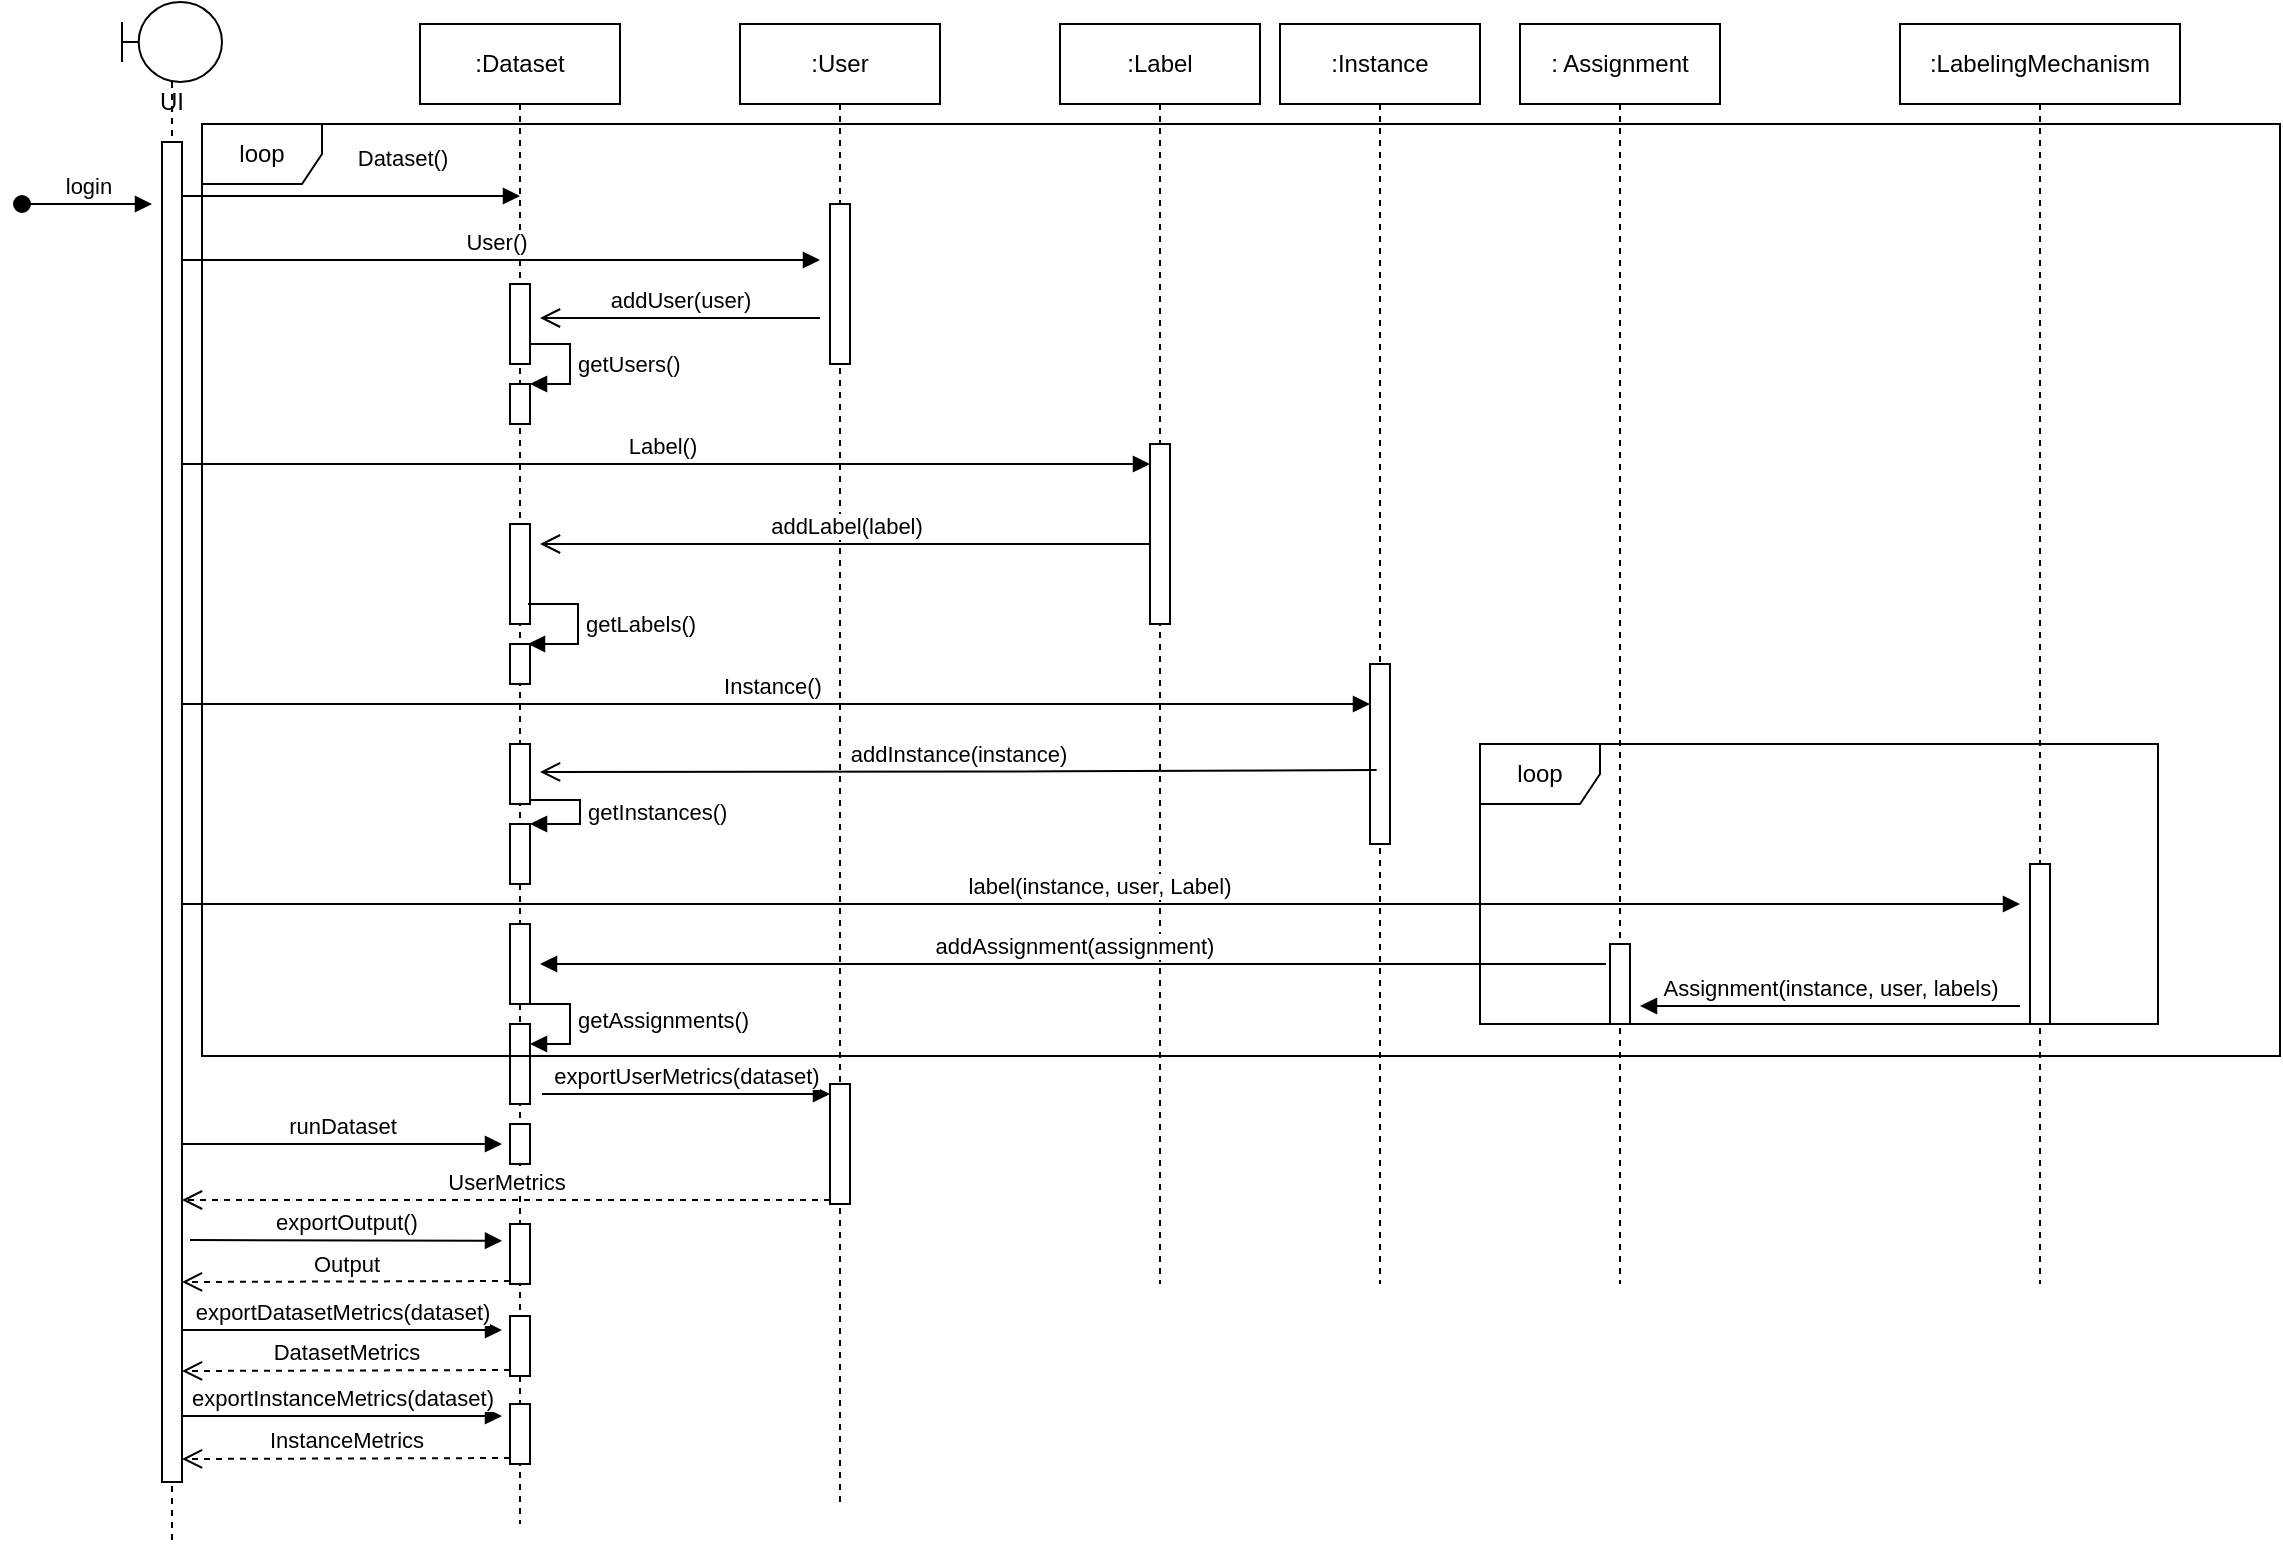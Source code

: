 <mxfile version="14.1.2" type="device" pages="3"><diagram id="MpPMZyIDAAZR5VNnHCEt" name="Page-1"><mxGraphModel dx="1452" dy="785" grid="1" gridSize="10" guides="1" tooltips="1" connect="1" arrows="1" fold="1" page="1" pageScale="1" pageWidth="1169" pageHeight="827" math="0" shadow="0"><root><mxCell id="0"/><mxCell id="1" parent="0"/><mxCell id="6ge9XF8zy6kbRTUmCLxf-1" value=":Dataset" style="shape=umlLifeline;perimeter=lifelinePerimeter;whiteSpace=wrap;html=1;container=1;collapsible=0;recursiveResize=0;outlineConnect=0;" vertex="1" parent="1"><mxGeometry x="229" y="40" width="100" height="750" as="geometry"/></mxCell><mxCell id="6ge9XF8zy6kbRTUmCLxf-2" value="" style="html=1;points=[];perimeter=orthogonalPerimeter;" vertex="1" parent="6ge9XF8zy6kbRTUmCLxf-1"><mxGeometry x="45" y="130" width="10" height="40" as="geometry"/></mxCell><mxCell id="6ge9XF8zy6kbRTUmCLxf-3" value="" style="html=1;points=[];perimeter=orthogonalPerimeter;" vertex="1" parent="6ge9XF8zy6kbRTUmCLxf-1"><mxGeometry x="45" y="250" width="10" height="50" as="geometry"/></mxCell><mxCell id="6ge9XF8zy6kbRTUmCLxf-4" value="" style="html=1;points=[];perimeter=orthogonalPerimeter;" vertex="1" parent="6ge9XF8zy6kbRTUmCLxf-1"><mxGeometry x="45" y="180" width="10" height="20" as="geometry"/></mxCell><mxCell id="6ge9XF8zy6kbRTUmCLxf-5" value="getUsers()" style="edgeStyle=orthogonalEdgeStyle;html=1;align=left;spacingLeft=2;endArrow=block;rounded=0;entryX=1;entryY=0;" edge="1" parent="6ge9XF8zy6kbRTUmCLxf-1" target="6ge9XF8zy6kbRTUmCLxf-4"><mxGeometry relative="1" as="geometry"><mxPoint x="55" y="160" as="sourcePoint"/><Array as="points"><mxPoint x="75" y="160"/></Array></mxGeometry></mxCell><mxCell id="6ge9XF8zy6kbRTUmCLxf-6" value="" style="html=1;points=[];perimeter=orthogonalPerimeter;" vertex="1" parent="6ge9XF8zy6kbRTUmCLxf-1"><mxGeometry x="45" y="310" width="10" height="20" as="geometry"/></mxCell><mxCell id="6ge9XF8zy6kbRTUmCLxf-7" value="" style="html=1;points=[];perimeter=orthogonalPerimeter;" vertex="1" parent="6ge9XF8zy6kbRTUmCLxf-1"><mxGeometry x="45" y="360" width="10" height="30" as="geometry"/></mxCell><mxCell id="6ge9XF8zy6kbRTUmCLxf-8" value="" style="html=1;points=[];perimeter=orthogonalPerimeter;" vertex="1" parent="6ge9XF8zy6kbRTUmCLxf-1"><mxGeometry x="45" y="400" width="10" height="30" as="geometry"/></mxCell><mxCell id="6ge9XF8zy6kbRTUmCLxf-9" value="getInstances()" style="edgeStyle=orthogonalEdgeStyle;html=1;align=left;spacingLeft=2;endArrow=block;rounded=0;entryX=1;entryY=0;" edge="1" parent="6ge9XF8zy6kbRTUmCLxf-1" target="6ge9XF8zy6kbRTUmCLxf-8"><mxGeometry relative="1" as="geometry"><mxPoint x="55" y="388" as="sourcePoint"/><Array as="points"><mxPoint x="80" y="388"/><mxPoint x="80" y="400"/></Array></mxGeometry></mxCell><mxCell id="6ge9XF8zy6kbRTUmCLxf-10" value="" style="html=1;points=[];perimeter=orthogonalPerimeter;" vertex="1" parent="6ge9XF8zy6kbRTUmCLxf-1"><mxGeometry x="45" y="450" width="10" height="40" as="geometry"/></mxCell><mxCell id="6ge9XF8zy6kbRTUmCLxf-11" value="" style="html=1;points=[];perimeter=orthogonalPerimeter;" vertex="1" parent="6ge9XF8zy6kbRTUmCLxf-1"><mxGeometry x="45" y="500" width="10" height="40" as="geometry"/></mxCell><mxCell id="6ge9XF8zy6kbRTUmCLxf-12" value="getAssignments()" style="edgeStyle=orthogonalEdgeStyle;html=1;align=left;spacingLeft=2;endArrow=block;rounded=0;entryX=1;entryY=0;" edge="1" parent="6ge9XF8zy6kbRTUmCLxf-1"><mxGeometry relative="1" as="geometry"><mxPoint x="50" y="490" as="sourcePoint"/><Array as="points"><mxPoint x="75" y="490"/></Array><mxPoint x="55" y="510" as="targetPoint"/></mxGeometry></mxCell><mxCell id="6ge9XF8zy6kbRTUmCLxf-50" value="" style="html=1;points=[];perimeter=orthogonalPerimeter;" vertex="1" parent="6ge9XF8zy6kbRTUmCLxf-1"><mxGeometry x="45" y="550" width="10" height="20" as="geometry"/></mxCell><mxCell id="6ge9XF8zy6kbRTUmCLxf-52" value="" style="html=1;points=[];perimeter=orthogonalPerimeter;" vertex="1" parent="6ge9XF8zy6kbRTUmCLxf-1"><mxGeometry x="45" y="600" width="10" height="30" as="geometry"/></mxCell><mxCell id="6ge9XF8zy6kbRTUmCLxf-56" value="" style="html=1;points=[];perimeter=orthogonalPerimeter;" vertex="1" parent="6ge9XF8zy6kbRTUmCLxf-1"><mxGeometry x="45" y="646" width="10" height="30" as="geometry"/></mxCell><mxCell id="6ge9XF8zy6kbRTUmCLxf-57" value="" style="html=1;points=[];perimeter=orthogonalPerimeter;" vertex="1" parent="6ge9XF8zy6kbRTUmCLxf-1"><mxGeometry x="45" y="690" width="10" height="30" as="geometry"/></mxCell><mxCell id="6ge9XF8zy6kbRTUmCLxf-13" value=":User" style="shape=umlLifeline;perimeter=lifelinePerimeter;whiteSpace=wrap;html=1;container=1;collapsible=0;recursiveResize=0;outlineConnect=0;" vertex="1" parent="1"><mxGeometry x="389" y="40" width="100" height="740" as="geometry"/></mxCell><mxCell id="6ge9XF8zy6kbRTUmCLxf-14" value="" style="html=1;points=[];perimeter=orthogonalPerimeter;" vertex="1" parent="6ge9XF8zy6kbRTUmCLxf-13"><mxGeometry x="45" y="90" width="10" height="80" as="geometry"/></mxCell><mxCell id="6ge9XF8zy6kbRTUmCLxf-63" value="" style="html=1;points=[];perimeter=orthogonalPerimeter;" vertex="1" parent="6ge9XF8zy6kbRTUmCLxf-13"><mxGeometry x="45" y="530" width="10" height="60" as="geometry"/></mxCell><mxCell id="6ge9XF8zy6kbRTUmCLxf-15" value=":Label" style="shape=umlLifeline;perimeter=lifelinePerimeter;whiteSpace=wrap;html=1;container=1;collapsible=0;recursiveResize=0;outlineConnect=0;" vertex="1" parent="1"><mxGeometry x="549" y="40" width="100" height="630" as="geometry"/></mxCell><mxCell id="6ge9XF8zy6kbRTUmCLxf-16" value="" style="html=1;points=[];perimeter=orthogonalPerimeter;" vertex="1" parent="6ge9XF8zy6kbRTUmCLxf-15"><mxGeometry x="45" y="210" width="10" height="90" as="geometry"/></mxCell><mxCell id="6ge9XF8zy6kbRTUmCLxf-17" value=":Instance" style="shape=umlLifeline;perimeter=lifelinePerimeter;whiteSpace=wrap;html=1;container=1;collapsible=0;recursiveResize=0;outlineConnect=0;" vertex="1" parent="1"><mxGeometry x="659" y="40" width="100" height="630" as="geometry"/></mxCell><mxCell id="6ge9XF8zy6kbRTUmCLxf-18" value="Instance()" style="html=1;verticalAlign=bottom;endArrow=block;entryX=0;entryY=0;" edge="1" parent="6ge9XF8zy6kbRTUmCLxf-17" source="6ge9XF8zy6kbRTUmCLxf-46"><mxGeometry relative="1" as="geometry"><mxPoint x="-470" y="340" as="sourcePoint"/><mxPoint x="45" y="340" as="targetPoint"/></mxGeometry></mxCell><mxCell id="6ge9XF8zy6kbRTUmCLxf-19" value="" style="html=1;points=[];perimeter=orthogonalPerimeter;" vertex="1" parent="6ge9XF8zy6kbRTUmCLxf-17"><mxGeometry x="45" y="320" width="10" height="90" as="geometry"/></mxCell><mxCell id="6ge9XF8zy6kbRTUmCLxf-20" value=": Assignment" style="shape=umlLifeline;perimeter=lifelinePerimeter;whiteSpace=wrap;html=1;container=1;collapsible=0;recursiveResize=0;outlineConnect=0;" vertex="1" parent="1"><mxGeometry x="779" y="40" width="100" height="630" as="geometry"/></mxCell><mxCell id="6ge9XF8zy6kbRTUmCLxf-21" value="" style="html=1;points=[];perimeter=orthogonalPerimeter;" vertex="1" parent="6ge9XF8zy6kbRTUmCLxf-20"><mxGeometry x="45" y="460" width="10" height="40" as="geometry"/></mxCell><mxCell id="6ge9XF8zy6kbRTUmCLxf-22" value=":LabelingMechanism" style="shape=umlLifeline;perimeter=lifelinePerimeter;whiteSpace=wrap;html=1;container=1;collapsible=0;recursiveResize=0;outlineConnect=0;" vertex="1" parent="1"><mxGeometry x="969" y="40" width="140" height="630" as="geometry"/></mxCell><mxCell id="6ge9XF8zy6kbRTUmCLxf-23" value="" style="html=1;points=[];perimeter=orthogonalPerimeter;" vertex="1" parent="6ge9XF8zy6kbRTUmCLxf-22"><mxGeometry x="65" y="420" width="10" height="80" as="geometry"/></mxCell><mxCell id="6ge9XF8zy6kbRTUmCLxf-24" value="Dataset()" style="html=1;verticalAlign=bottom;endArrow=block;" edge="1" parent="1"><mxGeometry x="0.324" y="10" width="80" relative="1" as="geometry"><mxPoint x="104.5" y="126" as="sourcePoint"/><mxPoint x="279" y="126" as="targetPoint"/><mxPoint as="offset"/></mxGeometry></mxCell><mxCell id="6ge9XF8zy6kbRTUmCLxf-25" value="addUser(user)" style="html=1;verticalAlign=bottom;endArrow=open;endSize=8;exitX=0;exitY=0.95;" edge="1" parent="1"><mxGeometry relative="1" as="geometry"><mxPoint x="289" y="187" as="targetPoint"/><mxPoint x="429" y="187" as="sourcePoint"/></mxGeometry></mxCell><mxCell id="6ge9XF8zy6kbRTUmCLxf-26" value="Label()" style="html=1;verticalAlign=bottom;endArrow=block;entryX=0;entryY=0;" edge="1" parent="1" source="6ge9XF8zy6kbRTUmCLxf-46"><mxGeometry relative="1" as="geometry"><mxPoint x="189" y="260" as="sourcePoint"/><mxPoint x="594" y="260" as="targetPoint"/></mxGeometry></mxCell><mxCell id="6ge9XF8zy6kbRTUmCLxf-27" value="addLabel(label)" style="html=1;verticalAlign=bottom;endArrow=open;endSize=8;exitX=0;exitY=0.95;" edge="1" parent="1"><mxGeometry relative="1" as="geometry"><mxPoint x="289" y="300" as="targetPoint"/><mxPoint x="594" y="300" as="sourcePoint"/></mxGeometry></mxCell><mxCell id="6ge9XF8zy6kbRTUmCLxf-28" value="User()" style="html=1;verticalAlign=bottom;endArrow=block;entryX=0;entryY=0;" edge="1" parent="1" source="6ge9XF8zy6kbRTUmCLxf-46"><mxGeometry relative="1" as="geometry"><mxPoint x="189" y="158" as="sourcePoint"/><mxPoint x="429" y="158" as="targetPoint"/></mxGeometry></mxCell><mxCell id="6ge9XF8zy6kbRTUmCLxf-29" value="addInstance(instance)" style="html=1;verticalAlign=bottom;endArrow=open;endSize=8;exitX=-0.167;exitY=0.87;exitDx=0;exitDy=0;exitPerimeter=0;" edge="1" parent="1"><mxGeometry relative="1" as="geometry"><mxPoint x="289" y="414" as="targetPoint"/><mxPoint x="707.33" y="413.0" as="sourcePoint"/><Array as="points"><mxPoint x="539" y="413.7"/></Array></mxGeometry></mxCell><mxCell id="6ge9XF8zy6kbRTUmCLxf-30" value="addAssignment(assignment)" style="html=1;verticalAlign=bottom;endArrow=block;" edge="1" parent="1"><mxGeometry width="80" relative="1" as="geometry"><mxPoint x="822" y="510" as="sourcePoint"/><mxPoint x="289" y="510" as="targetPoint"/><Array as="points"><mxPoint x="692" y="510"/></Array></mxGeometry></mxCell><mxCell id="6ge9XF8zy6kbRTUmCLxf-31" value="&amp;nbsp;label(instance, user, Label)" style="html=1;verticalAlign=bottom;endArrow=block;" edge="1" parent="1" source="6ge9XF8zy6kbRTUmCLxf-46"><mxGeometry width="80" relative="1" as="geometry"><mxPoint x="189" y="480" as="sourcePoint"/><mxPoint x="1029" y="480" as="targetPoint"/></mxGeometry></mxCell><mxCell id="6ge9XF8zy6kbRTUmCLxf-32" value="Assignment(instance, user, labels)" style="html=1;verticalAlign=bottom;endArrow=block;" edge="1" parent="1"><mxGeometry width="80" relative="1" as="geometry"><mxPoint x="1029" y="531" as="sourcePoint"/><mxPoint x="839" y="531" as="targetPoint"/></mxGeometry></mxCell><mxCell id="6ge9XF8zy6kbRTUmCLxf-34" value="loop" style="shape=umlFrame;whiteSpace=wrap;html=1;" vertex="1" parent="1"><mxGeometry x="759" y="400" width="339" height="140" as="geometry"/></mxCell><mxCell id="6ge9XF8zy6kbRTUmCLxf-35" value="loop" style="shape=umlFrame;whiteSpace=wrap;html=1;" vertex="1" parent="1"><mxGeometry x="120" y="90" width="1039" height="466" as="geometry"/></mxCell><mxCell id="6ge9XF8zy6kbRTUmCLxf-36" value="getLabels()" style="edgeStyle=orthogonalEdgeStyle;html=1;align=left;spacingLeft=2;endArrow=block;rounded=0;" edge="1" parent="1"><mxGeometry relative="1" as="geometry"><mxPoint x="283" y="330" as="sourcePoint"/><Array as="points"><mxPoint x="308" y="330"/></Array><mxPoint x="283" y="350" as="targetPoint"/></mxGeometry></mxCell><mxCell id="6ge9XF8zy6kbRTUmCLxf-46" value="UI" style="shape=umlLifeline;participant=umlBoundary;perimeter=lifelinePerimeter;whiteSpace=wrap;html=1;container=1;collapsible=0;recursiveResize=0;verticalAlign=top;spacingTop=36;outlineConnect=0;" vertex="1" parent="1"><mxGeometry x="80" y="29" width="50" height="770" as="geometry"/></mxCell><mxCell id="6ge9XF8zy6kbRTUmCLxf-47" value="" style="html=1;points=[];perimeter=orthogonalPerimeter;" vertex="1" parent="6ge9XF8zy6kbRTUmCLxf-46"><mxGeometry x="20" y="70" width="10" height="670" as="geometry"/></mxCell><mxCell id="6ge9XF8zy6kbRTUmCLxf-48" value="login" style="html=1;verticalAlign=bottom;startArrow=oval;startFill=1;endArrow=block;startSize=8;" edge="1" parent="1"><mxGeometry width="60" relative="1" as="geometry"><mxPoint x="30" y="130" as="sourcePoint"/><mxPoint x="95" y="130" as="targetPoint"/></mxGeometry></mxCell><mxCell id="6ge9XF8zy6kbRTUmCLxf-51" value="runDataset" style="html=1;verticalAlign=bottom;endArrow=block;" edge="1" parent="1"><mxGeometry width="80" relative="1" as="geometry"><mxPoint x="110" y="600" as="sourcePoint"/><mxPoint x="270" y="600" as="targetPoint"/></mxGeometry></mxCell><mxCell id="6ge9XF8zy6kbRTUmCLxf-53" value="exportOutput()" style="html=1;verticalAlign=bottom;endArrow=block;entryX=-0.4;entryY=0.013;entryDx=0;entryDy=0;entryPerimeter=0;" edge="1" parent="1"><mxGeometry relative="1" as="geometry"><mxPoint x="114" y="648" as="sourcePoint"/><mxPoint x="270" y="648.39" as="targetPoint"/></mxGeometry></mxCell><mxCell id="6ge9XF8zy6kbRTUmCLxf-54" value="Output" style="html=1;verticalAlign=bottom;endArrow=open;dashed=1;endSize=8;exitX=0;exitY=0.95;" edge="1" source="6ge9XF8zy6kbRTUmCLxf-52" parent="1"><mxGeometry relative="1" as="geometry"><mxPoint x="110" y="669" as="targetPoint"/></mxGeometry></mxCell><mxCell id="6ge9XF8zy6kbRTUmCLxf-58" value="exportInstanceMetrics(dataset)" style="html=1;verticalAlign=bottom;endArrow=block;" edge="1" parent="1"><mxGeometry relative="1" as="geometry"><mxPoint x="110" y="736" as="sourcePoint"/><mxPoint x="270" y="736" as="targetPoint"/></mxGeometry></mxCell><mxCell id="6ge9XF8zy6kbRTUmCLxf-59" value="exportDatasetMetrics(dataset)" style="html=1;verticalAlign=bottom;endArrow=block;" edge="1" parent="1"><mxGeometry relative="1" as="geometry"><mxPoint x="110" y="693" as="sourcePoint"/><mxPoint x="270" y="693" as="targetPoint"/></mxGeometry></mxCell><mxCell id="6ge9XF8zy6kbRTUmCLxf-61" value="DatasetMetrics" style="html=1;verticalAlign=bottom;endArrow=open;dashed=1;endSize=8;exitX=0;exitY=0.95;" edge="1" parent="1"><mxGeometry relative="1" as="geometry"><mxPoint x="110" y="713.5" as="targetPoint"/><mxPoint x="274" y="713" as="sourcePoint"/></mxGeometry></mxCell><mxCell id="6ge9XF8zy6kbRTUmCLxf-62" value="InstanceMetrics" style="html=1;verticalAlign=bottom;endArrow=open;dashed=1;endSize=8;exitX=0;exitY=0.95;" edge="1" parent="1"><mxGeometry relative="1" as="geometry"><mxPoint x="110" y="757.5" as="targetPoint"/><mxPoint x="274" y="757" as="sourcePoint"/></mxGeometry></mxCell><mxCell id="6ge9XF8zy6kbRTUmCLxf-64" value="exportUserMetrics(dataset)" style="html=1;verticalAlign=bottom;endArrow=block;entryX=0;entryY=0;" edge="1" parent="1"><mxGeometry relative="1" as="geometry"><mxPoint x="290" y="575" as="sourcePoint"/><mxPoint x="434" y="575" as="targetPoint"/></mxGeometry></mxCell><mxCell id="6ge9XF8zy6kbRTUmCLxf-65" value="UserMetrics" style="html=1;verticalAlign=bottom;endArrow=open;dashed=1;endSize=8;exitX=0;exitY=0.95;" edge="1" parent="1"><mxGeometry relative="1" as="geometry"><mxPoint x="110" y="628" as="targetPoint"/><mxPoint x="434" y="628" as="sourcePoint"/></mxGeometry></mxCell></root></mxGraphModel></diagram><diagram name="Domain_model" id="LlEbqp3XgQJFIZqR0PFA"><mxGraphModel dx="1422" dy="862" grid="1" gridSize="10" guides="1" tooltips="1" connect="1" arrows="1" fold="1" page="1" pageScale="1" pageWidth="850" pageHeight="1100" math="0" shadow="0"><root><mxCell id="ldyDw0QrChfP5AeJFgiy-0"/><mxCell id="ldyDw0QrChfP5AeJFgiy-1" parent="ldyDw0QrChfP5AeJFgiy-0"/><mxCell id="KWa6QwJ_CQJyED0c37fV-12" value="DOMAIN MODEL" style="text;html=1;strokeColor=none;fillColor=none;align=center;verticalAlign=middle;whiteSpace=wrap;rounded=0;fontSize=39;" parent="ldyDw0QrChfP5AeJFgiy-1" vertex="1"><mxGeometry x="243" y="70" width="365" height="60" as="geometry"/></mxCell><mxCell id="IYoVyItvECu_dC7vG1Fn-0" value="&lt;p style=&quot;margin: 0px ; margin-top: 4px ; text-align: center&quot;&gt;&lt;b&gt;Dataset&lt;/b&gt;&lt;/p&gt;&lt;hr size=&quot;1&quot;&gt;&lt;p style=&quot;margin: 0px ; margin-left: 4px&quot;&gt;id&lt;/p&gt;&lt;p style=&quot;margin: 0px ; margin-left: 4px&quot;&gt;name&lt;br&gt;..&lt;/p&gt;&lt;p style=&quot;margin: 0px ; margin-left: 4px&quot;&gt;&lt;br&gt;&lt;/p&gt;" style="verticalAlign=top;align=left;overflow=fill;fontSize=12;fontFamily=Helvetica;html=1;" vertex="1" parent="ldyDw0QrChfP5AeJFgiy-1"><mxGeometry x="622" y="302.5" width="150" height="77.5" as="geometry"/></mxCell><mxCell id="IYoVyItvECu_dC7vG1Fn-1" value="&lt;p style=&quot;margin: 0px ; margin-top: 4px ; text-align: center&quot;&gt;&lt;b&gt;ClassLabel&lt;/b&gt;&lt;/p&gt;&lt;hr size=&quot;1&quot;&gt;&lt;p style=&quot;margin: 0px ; margin-left: 4px&quot;&gt;id&lt;/p&gt;&lt;p style=&quot;margin: 0px ; margin-left: 4px&quot;&gt;..&lt;/p&gt;&lt;p style=&quot;margin: 0px ; margin-left: 4px&quot;&gt;&lt;br&gt;&lt;/p&gt;" style="verticalAlign=top;align=left;overflow=fill;fontSize=12;fontFamily=Helvetica;html=1;" vertex="1" parent="ldyDw0QrChfP5AeJFgiy-1"><mxGeometry x="332" y="320" width="150" height="60" as="geometry"/></mxCell><mxCell id="IYoVyItvECu_dC7vG1Fn-2" value="&lt;p style=&quot;margin: 0px ; margin-top: 4px ; text-align: center&quot;&gt;&lt;b&gt;Instance&lt;/b&gt;&lt;/p&gt;&lt;hr size=&quot;1&quot;&gt;&lt;p style=&quot;margin: 0px ; margin-left: 4px&quot;&gt;id&lt;br&gt;&lt;/p&gt;&lt;p style=&quot;margin: 0px ; margin-left: 4px&quot;&gt;..&lt;/p&gt;" style="verticalAlign=top;align=left;overflow=fill;fontSize=12;fontFamily=Helvetica;html=1;" vertex="1" parent="ldyDw0QrChfP5AeJFgiy-1"><mxGeometry x="332" y="410" width="150" height="60" as="geometry"/></mxCell><mxCell id="IYoVyItvECu_dC7vG1Fn-3" value="&lt;p style=&quot;margin: 0px ; margin-top: 4px ; text-align: center&quot;&gt;&lt;b&gt;Assignment&lt;/b&gt;&lt;/p&gt;&lt;hr size=&quot;1&quot;&gt;&lt;p style=&quot;margin: 0px ; margin-left: 4px&quot;&gt;instanceId&lt;/p&gt;&lt;p style=&quot;margin: 0px ; margin-left: 4px&quot;&gt;classLabelIds&lt;/p&gt;&lt;p style=&quot;margin: 0px ; margin-left: 4px&quot;&gt;userId&lt;/p&gt;&lt;p style=&quot;margin: 0px ; margin-left: 4px&quot;&gt;..&lt;/p&gt;" style="verticalAlign=top;align=left;overflow=fill;fontSize=12;fontFamily=Helvetica;html=1;" vertex="1" parent="ldyDw0QrChfP5AeJFgiy-1"><mxGeometry x="78" y="320" width="150" height="90" as="geometry"/></mxCell><mxCell id="IYoVyItvECu_dC7vG1Fn-4" value="&lt;p style=&quot;margin: 0px ; margin-top: 4px ; text-align: center&quot;&gt;&lt;b&gt;User&lt;/b&gt;&lt;/p&gt;&lt;hr size=&quot;1&quot;&gt;&lt;p style=&quot;margin: 0px ; margin-left: 4px&quot;&gt;id&lt;/p&gt;&lt;p style=&quot;margin: 0px ; margin-left: 4px&quot;&gt;name&lt;/p&gt;&lt;p style=&quot;margin: 0px ; margin-left: 4px&quot;&gt;..&lt;/p&gt;&lt;p style=&quot;margin: 0px ; margin-left: 4px&quot;&gt;&lt;br&gt;&lt;/p&gt;" style="verticalAlign=top;align=left;overflow=fill;fontSize=12;fontFamily=Helvetica;html=1;" vertex="1" parent="ldyDw0QrChfP5AeJFgiy-1"><mxGeometry x="332" y="190" width="150" height="80" as="geometry"/></mxCell><mxCell id="IYoVyItvECu_dC7vG1Fn-5" value="has" style="endArrow=none;html=1;fontSize=16;exitX=1;exitY=0.5;exitDx=0;exitDy=0;entryX=0;entryY=0.75;entryDx=0;entryDy=0;" edge="1" parent="ldyDw0QrChfP5AeJFgiy-1" source="IYoVyItvECu_dC7vG1Fn-3" target="IYoVyItvECu_dC7vG1Fn-1"><mxGeometry width="50" height="50" relative="1" as="geometry"><mxPoint x="432" y="490" as="sourcePoint"/><mxPoint x="482" y="440" as="targetPoint"/></mxGeometry></mxCell><mxCell id="IYoVyItvECu_dC7vG1Fn-6" value="labels" style="endArrow=none;html=1;fontSize=14;exitX=0;exitY=0.5;exitDx=0;exitDy=0;entryX=0.5;entryY=0;entryDx=0;entryDy=0;" edge="1" parent="ldyDw0QrChfP5AeJFgiy-1" source="IYoVyItvECu_dC7vG1Fn-4" target="IYoVyItvECu_dC7vG1Fn-3"><mxGeometry width="50" height="50" relative="1" as="geometry"><mxPoint x="432" y="490" as="sourcePoint"/><mxPoint x="132" y="243" as="targetPoint"/><Array as="points"><mxPoint x="153" y="230"/></Array></mxGeometry></mxCell><mxCell id="IYoVyItvECu_dC7vG1Fn-7" value="has" style="endArrow=none;html=1;fontSize=16;entryX=0.5;entryY=1;entryDx=0;entryDy=0;exitX=0;exitY=0.5;exitDx=0;exitDy=0;" edge="1" parent="ldyDw0QrChfP5AeJFgiy-1" source="IYoVyItvECu_dC7vG1Fn-2" target="IYoVyItvECu_dC7vG1Fn-3"><mxGeometry width="50" height="50" relative="1" as="geometry"><mxPoint x="322" y="440" as="sourcePoint"/><mxPoint x="482" y="440" as="targetPoint"/><Array as="points"><mxPoint x="153" y="440"/></Array></mxGeometry></mxCell><mxCell id="IYoVyItvECu_dC7vG1Fn-8" value="contains" style="endArrow=none;html=1;fontSize=14;entryX=0.007;entryY=0.613;entryDx=0;entryDy=0;exitX=1;exitY=0.5;exitDx=0;exitDy=0;entryPerimeter=0;" edge="1" parent="ldyDw0QrChfP5AeJFgiy-1" source="IYoVyItvECu_dC7vG1Fn-1" target="IYoVyItvECu_dC7vG1Fn-0"><mxGeometry width="50" height="50" relative="1" as="geometry"><mxPoint x="432" y="490" as="sourcePoint"/><mxPoint x="482" y="440" as="targetPoint"/></mxGeometry></mxCell><mxCell id="IYoVyItvECu_dC7vG1Fn-9" value="contains" style="endArrow=none;html=1;fontSize=14;entryX=1;entryY=0.25;entryDx=0;entryDy=0;exitX=0.5;exitY=0;exitDx=0;exitDy=0;" edge="1" parent="ldyDw0QrChfP5AeJFgiy-1" source="IYoVyItvECu_dC7vG1Fn-0" target="IYoVyItvECu_dC7vG1Fn-4"><mxGeometry width="50" height="50" relative="1" as="geometry"><mxPoint x="822" y="240" as="sourcePoint"/><mxPoint x="482" y="440" as="targetPoint"/><Array as="points"><mxPoint x="697" y="210"/></Array></mxGeometry></mxCell><mxCell id="IYoVyItvECu_dC7vG1Fn-10" value="contains" style="endArrow=none;html=1;fontSize=14;exitX=1;exitY=0.75;exitDx=0;exitDy=0;entryX=0.5;entryY=1;entryDx=0;entryDy=0;" edge="1" parent="ldyDw0QrChfP5AeJFgiy-1" source="IYoVyItvECu_dC7vG1Fn-2" target="IYoVyItvECu_dC7vG1Fn-0"><mxGeometry width="50" height="50" relative="1" as="geometry"><mxPoint x="432" y="490" as="sourcePoint"/><mxPoint x="802" y="773" as="targetPoint"/><Array as="points"><mxPoint x="697" y="455"/></Array></mxGeometry></mxCell><mxCell id="IYoVyItvECu_dC7vG1Fn-11" value="1" style="text;html=1;strokeColor=none;fillColor=none;align=center;verticalAlign=middle;whiteSpace=wrap;rounded=0;fontSize=14;" vertex="1" parent="ldyDw0QrChfP5AeJFgiy-1"><mxGeometry x="303" y="420" width="40" height="20" as="geometry"/></mxCell><mxCell id="IYoVyItvECu_dC7vG1Fn-12" value="*" style="text;html=1;strokeColor=none;fillColor=none;align=center;verticalAlign=middle;whiteSpace=wrap;rounded=0;fontSize=14;" vertex="1" parent="ldyDw0QrChfP5AeJFgiy-1"><mxGeometry x="142" y="410" width="40" height="20" as="geometry"/></mxCell><mxCell id="IYoVyItvECu_dC7vG1Fn-13" value="1" style="text;html=1;strokeColor=none;fillColor=none;align=center;verticalAlign=middle;whiteSpace=wrap;rounded=0;fontSize=14;" vertex="1" parent="ldyDw0QrChfP5AeJFgiy-1"><mxGeometry x="300" y="230" width="40" height="20" as="geometry"/></mxCell><mxCell id="IYoVyItvECu_dC7vG1Fn-14" value="*" style="text;html=1;strokeColor=none;fillColor=none;align=center;verticalAlign=middle;whiteSpace=wrap;rounded=0;fontSize=14;" vertex="1" parent="ldyDw0QrChfP5AeJFgiy-1"><mxGeometry x="142" y="300" width="40" height="20" as="geometry"/></mxCell><mxCell id="IYoVyItvECu_dC7vG1Fn-15" value="*" style="text;html=1;strokeColor=none;fillColor=none;align=center;verticalAlign=middle;whiteSpace=wrap;rounded=0;fontSize=14;" vertex="1" parent="ldyDw0QrChfP5AeJFgiy-1"><mxGeometry x="220" y="348.25" width="40" height="20" as="geometry"/></mxCell><mxCell id="IYoVyItvECu_dC7vG1Fn-16" value="*" style="text;html=1;strokeColor=none;fillColor=none;align=center;verticalAlign=middle;whiteSpace=wrap;rounded=0;fontSize=14;" vertex="1" parent="ldyDw0QrChfP5AeJFgiy-1"><mxGeometry x="303" y="347.25" width="40" height="20" as="geometry"/></mxCell><mxCell id="IYoVyItvECu_dC7vG1Fn-17" value="*" style="text;html=1;strokeColor=none;fillColor=none;align=center;verticalAlign=middle;whiteSpace=wrap;rounded=0;fontSize=14;" vertex="1" parent="ldyDw0QrChfP5AeJFgiy-1"><mxGeometry x="472" y="331.25" width="40" height="20" as="geometry"/></mxCell><mxCell id="IYoVyItvECu_dC7vG1Fn-18" value="1" style="text;html=1;strokeColor=none;fillColor=none;align=center;verticalAlign=middle;whiteSpace=wrap;rounded=0;fontSize=14;" vertex="1" parent="ldyDw0QrChfP5AeJFgiy-1"><mxGeometry x="590" y="327.25" width="40" height="20" as="geometry"/></mxCell><mxCell id="IYoVyItvECu_dC7vG1Fn-19" value="1" style="text;html=1;strokeColor=none;fillColor=none;align=center;verticalAlign=middle;whiteSpace=wrap;rounded=0;fontSize=14;" vertex="1" parent="ldyDw0QrChfP5AeJFgiy-1"><mxGeometry x="662" y="382" width="40" height="20" as="geometry"/></mxCell><mxCell id="IYoVyItvECu_dC7vG1Fn-20" value="*" style="text;html=1;strokeColor=none;fillColor=none;align=center;verticalAlign=middle;whiteSpace=wrap;rounded=0;fontSize=14;" vertex="1" parent="ldyDw0QrChfP5AeJFgiy-1"><mxGeometry x="472" y="436" width="40" height="20" as="geometry"/></mxCell><mxCell id="IYoVyItvECu_dC7vG1Fn-21" value="1" style="text;html=1;strokeColor=none;fillColor=none;align=center;verticalAlign=middle;whiteSpace=wrap;rounded=0;fontSize=14;" vertex="1" parent="ldyDw0QrChfP5AeJFgiy-1"><mxGeometry x="662" y="280" width="40" height="20" as="geometry"/></mxCell><mxCell id="IYoVyItvECu_dC7vG1Fn-22" value="*" style="text;html=1;strokeColor=none;fillColor=none;align=center;verticalAlign=middle;whiteSpace=wrap;rounded=0;fontSize=14;" vertex="1" parent="ldyDw0QrChfP5AeJFgiy-1"><mxGeometry x="472" y="210" width="40" height="20" as="geometry"/></mxCell></root></mxGraphModel></diagram><diagram name="DSD" id="AMjFj_R2JN5Ig9tTnPYi"><mxGraphModel dx="1086" dy="846" grid="1" gridSize="10" guides="1" tooltips="1" connect="1" arrows="1" fold="1" page="1" pageScale="1" pageWidth="1100" pageHeight="850" math="0" shadow="0"><root><mxCell id="BS86bqG9U6_luBjcwjd7-0"/><mxCell id="BS86bqG9U6_luBjcwjd7-1" parent="BS86bqG9U6_luBjcwjd7-0"/><mxCell id="mhMraDY0qcIa6obxHCuk-2" value=":Dataset" style="shape=umlLifeline;perimeter=lifelinePerimeter;whiteSpace=wrap;html=1;container=1;collapsible=0;recursiveResize=0;outlineConnect=0;fontSize=14;" parent="BS86bqG9U6_luBjcwjd7-1" vertex="1"><mxGeometry x="80" y="140" width="100" height="500" as="geometry"/></mxCell><mxCell id="mhMraDY0qcIa6obxHCuk-4" value=":User" style="shape=umlLifeline;perimeter=lifelinePerimeter;whiteSpace=wrap;html=1;container=1;collapsible=0;recursiveResize=0;outlineConnect=0;fontSize=14;" parent="BS86bqG9U6_luBjcwjd7-1" vertex="1"><mxGeometry x="230" y="140" width="100" height="500" as="geometry"/></mxCell><mxCell id="mhMraDY0qcIa6obxHCuk-5" value=":ClassLabel" style="shape=umlLifeline;perimeter=lifelinePerimeter;whiteSpace=wrap;html=1;container=1;collapsible=0;recursiveResize=0;outlineConnect=0;fontSize=14;" parent="BS86bqG9U6_luBjcwjd7-1" vertex="1"><mxGeometry x="387.5" y="140" width="100" height="500" as="geometry"/></mxCell><mxCell id="mhMraDY0qcIa6obxHCuk-19" value=":Instance" style="shape=umlLifeline;perimeter=lifelinePerimeter;whiteSpace=wrap;html=1;container=1;collapsible=0;recursiveResize=0;outlineConnect=0;fontSize=14;" parent="BS86bqG9U6_luBjcwjd7-1" vertex="1"><mxGeometry x="540" y="140" width="100" height="500" as="geometry"/></mxCell><mxCell id="mhMraDY0qcIa6obxHCuk-20" value=":Assignment" style="shape=umlLifeline;perimeter=lifelinePerimeter;whiteSpace=wrap;html=1;container=1;collapsible=0;recursiveResize=0;outlineConnect=0;fontSize=14;" parent="BS86bqG9U6_luBjcwjd7-1" vertex="1"><mxGeometry x="680" y="140" width="100" height="500" as="geometry"/></mxCell><mxCell id="mhMraDY0qcIa6obxHCuk-21" value=":LabelingMechanism" style="shape=umlLifeline;perimeter=lifelinePerimeter;whiteSpace=wrap;html=1;container=1;collapsible=0;recursiveResize=0;outlineConnect=0;fontSize=14;" parent="BS86bqG9U6_luBjcwjd7-1" vertex="1"><mxGeometry x="920" y="140" width="150" height="500" as="geometry"/></mxCell><mxCell id="Kqf_fLwvmLXMtS31zUtF-1" value="Dataset()" style="endArrow=classic;html=1;fontSize=14;" parent="BS86bqG9U6_luBjcwjd7-1" target="mhMraDY0qcIa6obxHCuk-2" edge="1"><mxGeometry width="50" height="50" relative="1" as="geometry"><mxPoint x="10" y="230" as="sourcePoint"/><mxPoint x="60" y="220" as="targetPoint"/></mxGeometry></mxCell><mxCell id="Kqf_fLwvmLXMtS31zUtF-4" value="User()" style="endArrow=classic;html=1;fontSize=14;" parent="BS86bqG9U6_luBjcwjd7-1" target="mhMraDY0qcIa6obxHCuk-4" edge="1"><mxGeometry width="50" height="50" relative="1" as="geometry"><mxPoint x="10" y="280" as="sourcePoint"/><mxPoint x="265" y="235" as="targetPoint"/></mxGeometry></mxCell><mxCell id="Kqf_fLwvmLXMtS31zUtF-6" value="" style="endArrow=classic;html=1;fontSize=14;" parent="BS86bqG9U6_luBjcwjd7-1" target="mhMraDY0qcIa6obxHCuk-5" edge="1"><mxGeometry width="50" height="50" relative="1" as="geometry"><mxPoint x="10" y="360" as="sourcePoint"/><mxPoint x="409.5" y="275" as="targetPoint"/></mxGeometry></mxCell><mxCell id="Kqf_fLwvmLXMtS31zUtF-7" value="ClassLabel()" style="edgeLabel;html=1;align=center;verticalAlign=middle;resizable=0;points=[];fontSize=14;" parent="Kqf_fLwvmLXMtS31zUtF-6" vertex="1" connectable="0"><mxGeometry x="-0.239" y="-5" relative="1" as="geometry"><mxPoint x="1" as="offset"/></mxGeometry></mxCell><mxCell id="Kqf_fLwvmLXMtS31zUtF-8" value="" style="endArrow=classic;html=1;fontSize=14;" parent="BS86bqG9U6_luBjcwjd7-1" source="mhMraDY0qcIa6obxHCuk-4" target="mhMraDY0qcIa6obxHCuk-2" edge="1"><mxGeometry width="50" height="50" relative="1" as="geometry"><mxPoint x="180" y="340" as="sourcePoint"/><mxPoint x="230" y="290" as="targetPoint"/><Array as="points"><mxPoint x="250" y="310"/></Array></mxGeometry></mxCell><mxCell id="Kqf_fLwvmLXMtS31zUtF-9" value="addUser(user)" style="edgeLabel;html=1;align=center;verticalAlign=middle;resizable=0;points=[];fontSize=14;" parent="Kqf_fLwvmLXMtS31zUtF-8" vertex="1" connectable="0"><mxGeometry x="-0.293" y="1" relative="1" as="geometry"><mxPoint as="offset"/></mxGeometry></mxCell><mxCell id="hLyT8nlsT7ZoV3beOsWo-0" value="" style="endArrow=classic;html=1;fontSize=14;" parent="BS86bqG9U6_luBjcwjd7-1" source="mhMraDY0qcIa6obxHCuk-5" target="mhMraDY0qcIa6obxHCuk-2" edge="1"><mxGeometry width="50" height="50" relative="1" as="geometry"><mxPoint x="400" y="440" as="sourcePoint"/><mxPoint x="450" y="390" as="targetPoint"/></mxGeometry></mxCell><mxCell id="hLyT8nlsT7ZoV3beOsWo-1" value="addClassLabel(label)" style="edgeLabel;html=1;align=center;verticalAlign=middle;resizable=0;points=[];fontSize=14;" parent="hLyT8nlsT7ZoV3beOsWo-0" vertex="1" connectable="0"><mxGeometry x="-0.461" relative="1" as="geometry"><mxPoint x="1" as="offset"/></mxGeometry></mxCell><mxCell id="hLyT8nlsT7ZoV3beOsWo-2" value="" style="endArrow=classic;html=1;fontSize=14;" parent="BS86bqG9U6_luBjcwjd7-1" target="mhMraDY0qcIa6obxHCuk-19" edge="1"><mxGeometry width="50" height="50" relative="1" as="geometry"><mxPoint x="10" y="440" as="sourcePoint"/><mxPoint x="450" y="390" as="targetPoint"/></mxGeometry></mxCell><mxCell id="hLyT8nlsT7ZoV3beOsWo-3" value="Instance()" style="edgeLabel;html=1;align=center;verticalAlign=middle;resizable=0;points=[];fontSize=14;" parent="hLyT8nlsT7ZoV3beOsWo-2" vertex="1" connectable="0"><mxGeometry x="0.353" y="-3" relative="1" as="geometry"><mxPoint x="27.5" as="offset"/></mxGeometry></mxCell><mxCell id="hLyT8nlsT7ZoV3beOsWo-4" value="" style="endArrow=classic;html=1;fontSize=14;" parent="BS86bqG9U6_luBjcwjd7-1" source="mhMraDY0qcIa6obxHCuk-19" target="mhMraDY0qcIa6obxHCuk-2" edge="1"><mxGeometry width="50" height="50" relative="1" as="geometry"><mxPoint x="480" y="530" as="sourcePoint"/><mxPoint x="530" y="480" as="targetPoint"/><Array as="points"><mxPoint x="500" y="470"/></Array></mxGeometry></mxCell><mxCell id="hLyT8nlsT7ZoV3beOsWo-5" value="addInstance(instance)" style="edgeLabel;html=1;align=center;verticalAlign=middle;resizable=0;points=[];fontSize=14;" parent="hLyT8nlsT7ZoV3beOsWo-4" vertex="1" connectable="0"><mxGeometry x="-0.664" y="2" relative="1" as="geometry"><mxPoint x="27.5" as="offset"/></mxGeometry></mxCell><mxCell id="hLyT8nlsT7ZoV3beOsWo-6" value="" style="endArrow=classic;html=1;fontSize=14;" parent="BS86bqG9U6_luBjcwjd7-1" source="mhMraDY0qcIa6obxHCuk-2" target="mhMraDY0qcIa6obxHCuk-21" edge="1"><mxGeometry width="50" height="50" relative="1" as="geometry"><mxPoint x="400" y="440" as="sourcePoint"/><mxPoint x="450" y="390" as="targetPoint"/><Array as="points"><mxPoint x="700" y="510"/></Array></mxGeometry></mxCell><mxCell id="hLyT8nlsT7ZoV3beOsWo-7" value="label(instance,&amp;nbsp;user, classLabels)" style="edgeLabel;html=1;align=center;verticalAlign=middle;resizable=0;points=[];fontSize=14;" parent="hLyT8nlsT7ZoV3beOsWo-6" vertex="1" connectable="0"><mxGeometry x="-0.146" relative="1" as="geometry"><mxPoint as="offset"/></mxGeometry></mxCell><mxCell id="hLyT8nlsT7ZoV3beOsWo-8" value="" style="endArrow=classic;html=1;fontSize=14;" parent="BS86bqG9U6_luBjcwjd7-1" source="mhMraDY0qcIa6obxHCuk-21" target="mhMraDY0qcIa6obxHCuk-20" edge="1"><mxGeometry width="50" height="50" relative="1" as="geometry"><mxPoint x="840" y="590" as="sourcePoint"/><mxPoint x="890" y="540" as="targetPoint"/><Array as="points"><mxPoint x="880" y="540"/></Array></mxGeometry></mxCell><mxCell id="hLyT8nlsT7ZoV3beOsWo-9" value="Assignment(instanceId, userId,&amp;nbsp;labelIds)" style="edgeLabel;html=1;align=center;verticalAlign=middle;resizable=0;points=[];fontSize=14;" parent="hLyT8nlsT7ZoV3beOsWo-8" vertex="1" connectable="0"><mxGeometry x="-0.171" y="2" relative="1" as="geometry"><mxPoint x="1" as="offset"/></mxGeometry></mxCell><mxCell id="aap5u2fDCYXKIKW3VqDA-0" value="" style="endArrow=classic;html=1;fontSize=14;" parent="BS86bqG9U6_luBjcwjd7-1" source="mhMraDY0qcIa6obxHCuk-20" target="mhMraDY0qcIa6obxHCuk-2" edge="1"><mxGeometry width="50" height="50" relative="1" as="geometry"><mxPoint x="660" y="610" as="sourcePoint"/><mxPoint x="710" y="560" as="targetPoint"/><Array as="points"><mxPoint x="680" y="580"/></Array></mxGeometry></mxCell><mxCell id="aap5u2fDCYXKIKW3VqDA-1" value="addAssignment(assignment)" style="edgeLabel;html=1;align=center;verticalAlign=middle;resizable=0;points=[];fontSize=14;" parent="aap5u2fDCYXKIKW3VqDA-0" vertex="1" connectable="0"><mxGeometry x="-0.225" y="4" relative="1" as="geometry"><mxPoint x="1" as="offset"/></mxGeometry></mxCell><mxCell id="7Jb31s1GS8AlRkMQo3Bj-0" value="DESIGN SEQUENCE DIAGRAM" style="text;html=1;strokeColor=none;fillColor=none;align=center;verticalAlign=middle;whiteSpace=wrap;rounded=0;fontSize=39;" parent="BS86bqG9U6_luBjcwjd7-1" vertex="1"><mxGeometry x="225" y="30" width="650" height="60" as="geometry"/></mxCell></root></mxGraphModel></diagram></mxfile>